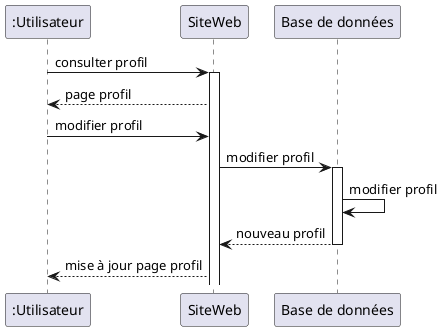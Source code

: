 @startuml Modifier Profil

":Utilisateur" -> SiteWeb: consulter profil
activate SiteWeb

SiteWeb --> ":Utilisateur": page profil

":Utilisateur" -> SiteWeb: modifier profil

SiteWeb -> "Base de données": modifier profil

activate "Base de données"

"Base de données" -> "Base de données": modifier profil

return nouveau profil

SiteWeb --> ":Utilisateur": mise à jour page profil

@enduml